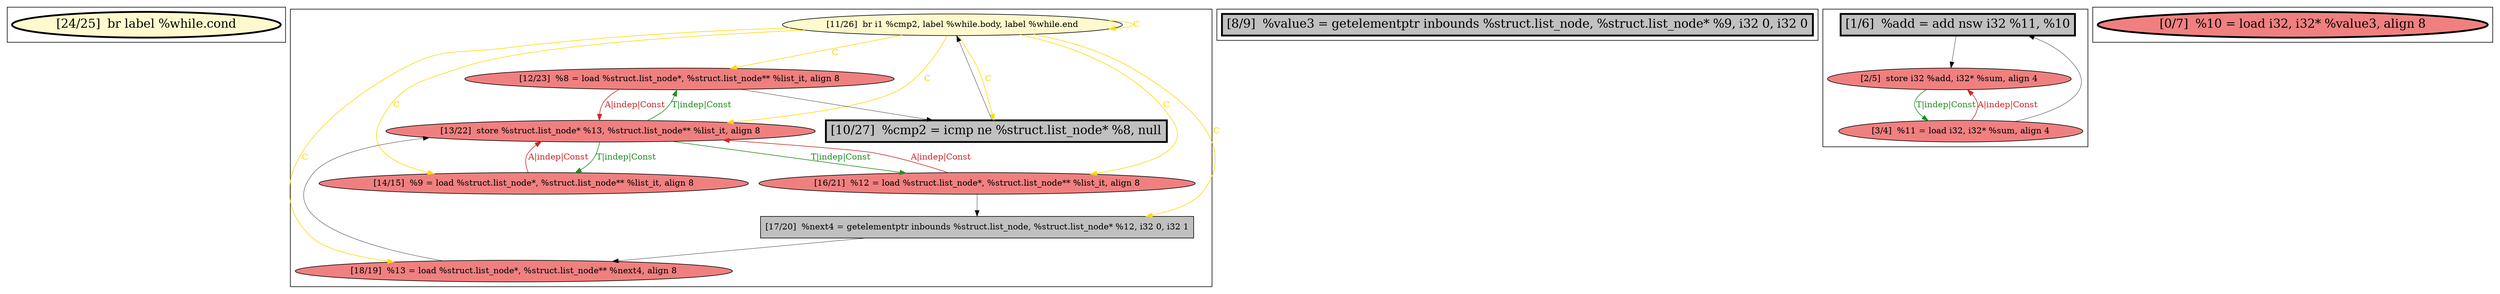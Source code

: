 
digraph G {





subgraph cluster4 {


node640 [penwidth=3.0,fontsize=20,fillcolor=lemonchiffon,label="[24/25]  br label %while.cond",shape=ellipse,style=filled ]



}

subgraph cluster3 {


node639 [fillcolor=lemonchiffon,label="[11/26]  br i1 %cmp2, label %while.body, label %while.end",shape=ellipse,style=filled ]
node638 [fillcolor=lightcoral,label="[12/23]  %8 = load %struct.list_node*, %struct.list_node** %list_it, align 8",shape=ellipse,style=filled ]
node633 [fillcolor=lightcoral,label="[18/19]  %13 = load %struct.list_node*, %struct.list_node** %next4, align 8",shape=ellipse,style=filled ]
node632 [fillcolor=lightcoral,label="[16/21]  %12 = load %struct.list_node*, %struct.list_node** %list_it, align 8",shape=ellipse,style=filled ]
node634 [penwidth=3.0,fontsize=20,fillcolor=grey,label="[10/27]  %cmp2 = icmp ne %struct.list_node* %8, null",shape=rectangle,style=filled ]
node637 [fillcolor=grey,label="[17/20]  %next4 = getelementptr inbounds %struct.list_node, %struct.list_node* %12, i32 0, i32 1",shape=rectangle,style=filled ]
node635 [fillcolor=lightcoral,label="[13/22]  store %struct.list_node* %13, %struct.list_node** %list_it, align 8",shape=ellipse,style=filled ]
node636 [fillcolor=lightcoral,label="[14/15]  %9 = load %struct.list_node*, %struct.list_node** %list_it, align 8",shape=ellipse,style=filled ]

node639->node635 [style=solid,color=gold,label="C",penwidth=1.0,fontcolor=gold ]
node639->node632 [style=solid,color=gold,label="C",penwidth=1.0,fontcolor=gold ]
node639->node633 [style=solid,color=gold,label="C",penwidth=1.0,fontcolor=gold ]
node634->node639 [style=solid,color=black,label="",penwidth=0.5,fontcolor=black ]
node639->node637 [style=solid,color=gold,label="C",penwidth=1.0,fontcolor=gold ]
node633->node635 [style=solid,color=black,label="",penwidth=0.5,fontcolor=black ]
node639->node639 [style=solid,color=gold,label="C",penwidth=1.0,fontcolor=gold ]
node635->node636 [style=solid,color=forestgreen,label="T|indep|Const",penwidth=1.0,fontcolor=forestgreen ]
node638->node635 [style=solid,color=firebrick3,label="A|indep|Const",penwidth=1.0,fontcolor=firebrick3 ]
node636->node635 [style=solid,color=firebrick3,label="A|indep|Const",penwidth=1.0,fontcolor=firebrick3 ]
node639->node634 [style=solid,color=gold,label="C",penwidth=1.0,fontcolor=gold ]
node639->node638 [style=solid,color=gold,label="C",penwidth=1.0,fontcolor=gold ]
node635->node638 [style=solid,color=forestgreen,label="T|indep|Const",penwidth=1.0,fontcolor=forestgreen ]
node635->node632 [style=solid,color=forestgreen,label="T|indep|Const",penwidth=1.0,fontcolor=forestgreen ]
node632->node635 [style=solid,color=firebrick3,label="A|indep|Const",penwidth=1.0,fontcolor=firebrick3 ]
node632->node637 [style=solid,color=black,label="",penwidth=0.5,fontcolor=black ]
node639->node636 [style=solid,color=gold,label="C",penwidth=1.0,fontcolor=gold ]
node637->node633 [style=solid,color=black,label="",penwidth=0.5,fontcolor=black ]
node638->node634 [style=solid,color=black,label="",penwidth=0.5,fontcolor=black ]


}

subgraph cluster2 {


node631 [penwidth=3.0,fontsize=20,fillcolor=grey,label="[8/9]  %value3 = getelementptr inbounds %struct.list_node, %struct.list_node* %9, i32 0, i32 0",shape=rectangle,style=filled ]



}

subgraph cluster0 {


node627 [penwidth=3.0,fontsize=20,fillcolor=grey,label="[1/6]  %add = add nsw i32 %11, %10",shape=rectangle,style=filled ]
node629 [fillcolor=lightcoral,label="[3/4]  %11 = load i32, i32* %sum, align 4",shape=ellipse,style=filled ]
node628 [fillcolor=lightcoral,label="[2/5]  store i32 %add, i32* %sum, align 4",shape=ellipse,style=filled ]

node628->node629 [style=solid,color=forestgreen,label="T|indep|Const",penwidth=1.0,fontcolor=forestgreen ]
node629->node628 [style=solid,color=firebrick3,label="A|indep|Const",penwidth=1.0,fontcolor=firebrick3 ]
node629->node627 [style=solid,color=black,label="",penwidth=0.5,fontcolor=black ]
node627->node628 [style=solid,color=black,label="",penwidth=0.5,fontcolor=black ]


}

subgraph cluster1 {


node630 [penwidth=3.0,fontsize=20,fillcolor=lightcoral,label="[0/7]  %10 = load i32, i32* %value3, align 8",shape=ellipse,style=filled ]



}

}
